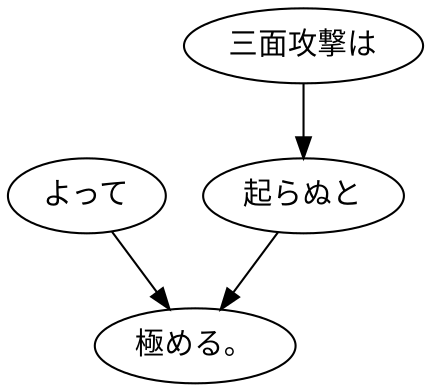 digraph graph3273 {
	node0 [label="よって"];
	node1 [label="三面攻撃は"];
	node2 [label="起らぬと"];
	node3 [label="極める。"];
	node0 -> node3;
	node1 -> node2;
	node2 -> node3;
}
